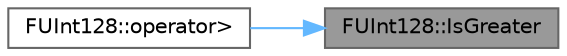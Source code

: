 digraph "FUInt128::IsGreater"
{
 // INTERACTIVE_SVG=YES
 // LATEX_PDF_SIZE
  bgcolor="transparent";
  edge [fontname=Helvetica,fontsize=10,labelfontname=Helvetica,labelfontsize=10];
  node [fontname=Helvetica,fontsize=10,shape=box,height=0.2,width=0.4];
  rankdir="RL";
  Node1 [id="Node000001",label="FUInt128::IsGreater",height=0.2,width=0.4,color="gray40", fillcolor="grey60", style="filled", fontcolor="black",tooltip="this > Other"];
  Node1 -> Node2 [id="edge1_Node000001_Node000002",dir="back",color="steelblue1",style="solid",tooltip=" "];
  Node2 [id="Node000002",label="FUInt128::operator\>",height=0.2,width=0.4,color="grey40", fillcolor="white", style="filled",URL="$d2/d3f/classFUInt128.html#a8600ea6d7c53131adcb252e37faca209",tooltip="Comparison operators."];
}
